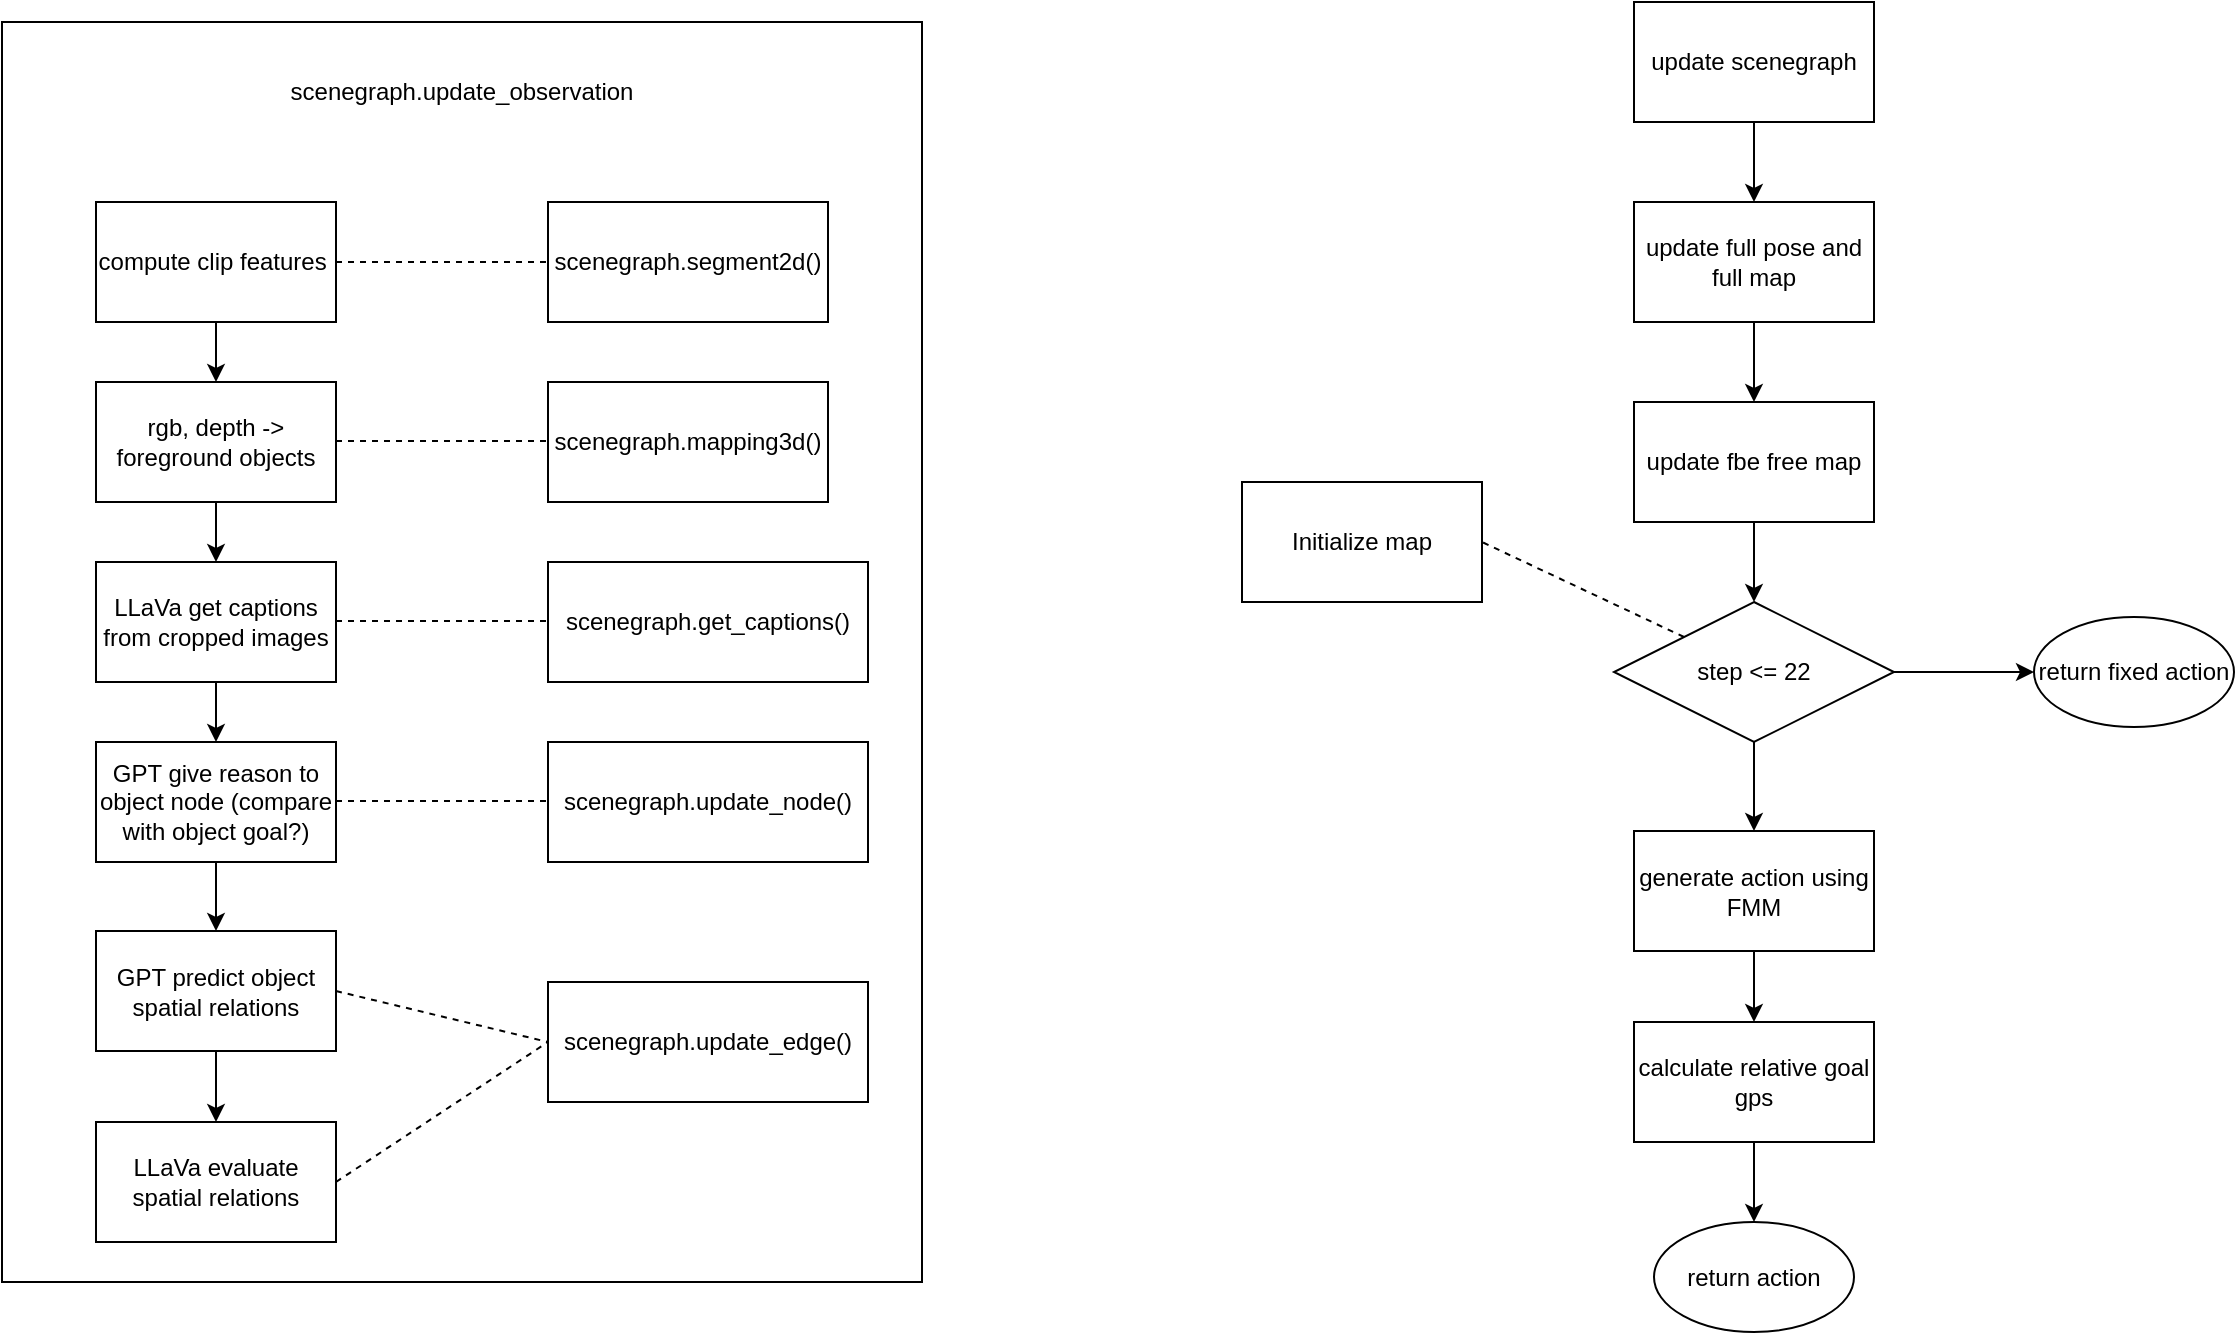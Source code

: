 <mxfile version="24.8.6" pages="2">
  <diagram name="第 1 页" id="Q37BRtHb7RQcTQTvRNCW">
    <mxGraphModel dx="1539" dy="779" grid="1" gridSize="10" guides="1" tooltips="1" connect="1" arrows="1" fold="1" page="1" pageScale="1" pageWidth="827" pageHeight="1169" math="0" shadow="0">
      <root>
        <mxCell id="0" />
        <mxCell id="1" parent="0" />
        <mxCell id="Xm7mXiue-Rnw6-xq1dQy-29" value="" style="group" vertex="1" connectable="0" parent="1">
          <mxGeometry x="-80" y="70" width="460" height="630" as="geometry" />
        </mxCell>
        <mxCell id="Xm7mXiue-Rnw6-xq1dQy-27" value="" style="rounded=0;whiteSpace=wrap;html=1;" vertex="1" parent="Xm7mXiue-Rnw6-xq1dQy-29">
          <mxGeometry width="460" height="630" as="geometry" />
        </mxCell>
        <mxCell id="Xm7mXiue-Rnw6-xq1dQy-9" style="edgeStyle=orthogonalEdgeStyle;rounded=0;orthogonalLoop=1;jettySize=auto;html=1;exitX=0.5;exitY=1;exitDx=0;exitDy=0;entryX=0.5;entryY=0;entryDx=0;entryDy=0;" edge="1" parent="Xm7mXiue-Rnw6-xq1dQy-29" source="Xm7mXiue-Rnw6-xq1dQy-1" target="Xm7mXiue-Rnw6-xq1dQy-2">
          <mxGeometry relative="1" as="geometry" />
        </mxCell>
        <mxCell id="Xm7mXiue-Rnw6-xq1dQy-1" value="LLaVa get captions&lt;div&gt;from cropped images&lt;/div&gt;" style="rounded=0;whiteSpace=wrap;html=1;" vertex="1" parent="Xm7mXiue-Rnw6-xq1dQy-29">
          <mxGeometry x="47" y="270" width="120" height="60" as="geometry" />
        </mxCell>
        <mxCell id="Xm7mXiue-Rnw6-xq1dQy-10" style="edgeStyle=orthogonalEdgeStyle;rounded=0;orthogonalLoop=1;jettySize=auto;html=1;exitX=0.5;exitY=1;exitDx=0;exitDy=0;" edge="1" parent="Xm7mXiue-Rnw6-xq1dQy-29" source="Xm7mXiue-Rnw6-xq1dQy-2" target="Xm7mXiue-Rnw6-xq1dQy-3">
          <mxGeometry relative="1" as="geometry" />
        </mxCell>
        <mxCell id="Xm7mXiue-Rnw6-xq1dQy-2" value="GPT give reason to object node (compare with object goal?)" style="rounded=0;whiteSpace=wrap;html=1;" vertex="1" parent="Xm7mXiue-Rnw6-xq1dQy-29">
          <mxGeometry x="47" y="360" width="120" height="60" as="geometry" />
        </mxCell>
        <mxCell id="Xm7mXiue-Rnw6-xq1dQy-11" style="edgeStyle=orthogonalEdgeStyle;rounded=0;orthogonalLoop=1;jettySize=auto;html=1;exitX=0.5;exitY=1;exitDx=0;exitDy=0;entryX=0.5;entryY=0;entryDx=0;entryDy=0;" edge="1" parent="Xm7mXiue-Rnw6-xq1dQy-29" source="Xm7mXiue-Rnw6-xq1dQy-3" target="Xm7mXiue-Rnw6-xq1dQy-4">
          <mxGeometry relative="1" as="geometry" />
        </mxCell>
        <mxCell id="Xm7mXiue-Rnw6-xq1dQy-3" value="GPT predict object spatial relations" style="rounded=0;whiteSpace=wrap;html=1;" vertex="1" parent="Xm7mXiue-Rnw6-xq1dQy-29">
          <mxGeometry x="47" y="454.5" width="120" height="60" as="geometry" />
        </mxCell>
        <mxCell id="Xm7mXiue-Rnw6-xq1dQy-4" value="LLaVa evaluate spatial relations" style="rounded=0;whiteSpace=wrap;html=1;" vertex="1" parent="Xm7mXiue-Rnw6-xq1dQy-29">
          <mxGeometry x="47" y="550" width="120" height="60" as="geometry" />
        </mxCell>
        <mxCell id="Xm7mXiue-Rnw6-xq1dQy-8" style="edgeStyle=orthogonalEdgeStyle;rounded=0;orthogonalLoop=1;jettySize=auto;html=1;exitX=0.5;exitY=1;exitDx=0;exitDy=0;entryX=0.5;entryY=0;entryDx=0;entryDy=0;" edge="1" parent="Xm7mXiue-Rnw6-xq1dQy-29" source="Xm7mXiue-Rnw6-xq1dQy-5" target="Xm7mXiue-Rnw6-xq1dQy-1">
          <mxGeometry relative="1" as="geometry" />
        </mxCell>
        <mxCell id="Xm7mXiue-Rnw6-xq1dQy-5" value="rgb, depth -&amp;gt; foreground objects" style="rounded=0;whiteSpace=wrap;html=1;" vertex="1" parent="Xm7mXiue-Rnw6-xq1dQy-29">
          <mxGeometry x="47" y="180" width="120" height="60" as="geometry" />
        </mxCell>
        <mxCell id="Xm7mXiue-Rnw6-xq1dQy-7" style="edgeStyle=orthogonalEdgeStyle;rounded=0;orthogonalLoop=1;jettySize=auto;html=1;exitX=0.5;exitY=1;exitDx=0;exitDy=0;entryX=0.5;entryY=0;entryDx=0;entryDy=0;" edge="1" parent="Xm7mXiue-Rnw6-xq1dQy-29" source="Xm7mXiue-Rnw6-xq1dQy-6" target="Xm7mXiue-Rnw6-xq1dQy-5">
          <mxGeometry relative="1" as="geometry" />
        </mxCell>
        <mxCell id="Xm7mXiue-Rnw6-xq1dQy-6" value="compute clip features&amp;nbsp;" style="rounded=0;whiteSpace=wrap;html=1;" vertex="1" parent="Xm7mXiue-Rnw6-xq1dQy-29">
          <mxGeometry x="47" y="90" width="120" height="60" as="geometry" />
        </mxCell>
        <mxCell id="Xm7mXiue-Rnw6-xq1dQy-12" value="scenegraph.segment2d()" style="rounded=0;whiteSpace=wrap;html=1;" vertex="1" parent="Xm7mXiue-Rnw6-xq1dQy-29">
          <mxGeometry x="273" y="90" width="140" height="60" as="geometry" />
        </mxCell>
        <mxCell id="Xm7mXiue-Rnw6-xq1dQy-15" value="" style="endArrow=none;html=1;rounded=0;entryX=0;entryY=0.5;entryDx=0;entryDy=0;exitX=1;exitY=0.5;exitDx=0;exitDy=0;dashed=1;" edge="1" parent="Xm7mXiue-Rnw6-xq1dQy-29" source="Xm7mXiue-Rnw6-xq1dQy-6" target="Xm7mXiue-Rnw6-xq1dQy-12">
          <mxGeometry width="50" height="50" relative="1" as="geometry">
            <mxPoint x="183" y="300" as="sourcePoint" />
            <mxPoint x="233" y="250" as="targetPoint" />
          </mxGeometry>
        </mxCell>
        <mxCell id="Xm7mXiue-Rnw6-xq1dQy-17" value="scenegraph.mapping3d()" style="rounded=0;whiteSpace=wrap;html=1;" vertex="1" parent="Xm7mXiue-Rnw6-xq1dQy-29">
          <mxGeometry x="273" y="180" width="140" height="60" as="geometry" />
        </mxCell>
        <mxCell id="Xm7mXiue-Rnw6-xq1dQy-18" value="" style="endArrow=none;html=1;rounded=0;entryX=0;entryY=0.5;entryDx=0;entryDy=0;exitX=1;exitY=0.5;exitDx=0;exitDy=0;dashed=1;" edge="1" parent="Xm7mXiue-Rnw6-xq1dQy-29">
          <mxGeometry width="50" height="50" relative="1" as="geometry">
            <mxPoint x="167" y="209.5" as="sourcePoint" />
            <mxPoint x="273" y="209.5" as="targetPoint" />
          </mxGeometry>
        </mxCell>
        <mxCell id="Xm7mXiue-Rnw6-xq1dQy-19" value="scenegraph.get_captions()" style="rounded=0;whiteSpace=wrap;html=1;" vertex="1" parent="Xm7mXiue-Rnw6-xq1dQy-29">
          <mxGeometry x="273" y="270" width="160" height="60" as="geometry" />
        </mxCell>
        <mxCell id="Xm7mXiue-Rnw6-xq1dQy-20" value="" style="endArrow=none;html=1;rounded=0;entryX=0;entryY=0.5;entryDx=0;entryDy=0;exitX=1;exitY=0.5;exitDx=0;exitDy=0;dashed=1;" edge="1" parent="Xm7mXiue-Rnw6-xq1dQy-29">
          <mxGeometry width="50" height="50" relative="1" as="geometry">
            <mxPoint x="167" y="299.5" as="sourcePoint" />
            <mxPoint x="273" y="299.5" as="targetPoint" />
          </mxGeometry>
        </mxCell>
        <mxCell id="Xm7mXiue-Rnw6-xq1dQy-21" value="scenegraph.update_node()" style="rounded=0;whiteSpace=wrap;html=1;" vertex="1" parent="Xm7mXiue-Rnw6-xq1dQy-29">
          <mxGeometry x="273" y="360" width="160" height="60" as="geometry" />
        </mxCell>
        <mxCell id="Xm7mXiue-Rnw6-xq1dQy-22" value="" style="endArrow=none;html=1;rounded=0;entryX=0;entryY=0.5;entryDx=0;entryDy=0;exitX=1;exitY=0.5;exitDx=0;exitDy=0;dashed=1;" edge="1" parent="Xm7mXiue-Rnw6-xq1dQy-29">
          <mxGeometry width="50" height="50" relative="1" as="geometry">
            <mxPoint x="167" y="389.5" as="sourcePoint" />
            <mxPoint x="273" y="389.5" as="targetPoint" />
          </mxGeometry>
        </mxCell>
        <mxCell id="Xm7mXiue-Rnw6-xq1dQy-23" value="scenegraph.update_edge()" style="rounded=0;whiteSpace=wrap;html=1;" vertex="1" parent="Xm7mXiue-Rnw6-xq1dQy-29">
          <mxGeometry x="273" y="480" width="160" height="60" as="geometry" />
        </mxCell>
        <mxCell id="Xm7mXiue-Rnw6-xq1dQy-24" value="" style="endArrow=none;html=1;rounded=0;entryX=0;entryY=0.5;entryDx=0;entryDy=0;exitX=1;exitY=0.5;exitDx=0;exitDy=0;dashed=1;" edge="1" parent="Xm7mXiue-Rnw6-xq1dQy-29" source="Xm7mXiue-Rnw6-xq1dQy-3" target="Xm7mXiue-Rnw6-xq1dQy-23">
          <mxGeometry width="50" height="50" relative="1" as="geometry">
            <mxPoint x="177" y="399.5" as="sourcePoint" />
            <mxPoint x="283" y="399.5" as="targetPoint" />
          </mxGeometry>
        </mxCell>
        <mxCell id="Xm7mXiue-Rnw6-xq1dQy-25" value="" style="endArrow=none;html=1;rounded=0;entryX=0;entryY=0.5;entryDx=0;entryDy=0;exitX=1;exitY=0.5;exitDx=0;exitDy=0;dashed=1;" edge="1" parent="Xm7mXiue-Rnw6-xq1dQy-29" source="Xm7mXiue-Rnw6-xq1dQy-4" target="Xm7mXiue-Rnw6-xq1dQy-23">
          <mxGeometry width="50" height="50" relative="1" as="geometry">
            <mxPoint x="187" y="409.5" as="sourcePoint" />
            <mxPoint x="293" y="409.5" as="targetPoint" />
          </mxGeometry>
        </mxCell>
        <mxCell id="Xm7mXiue-Rnw6-xq1dQy-28" value="scenegraph.update_observation" style="text;html=1;align=center;verticalAlign=middle;whiteSpace=wrap;rounded=0;" vertex="1" parent="Xm7mXiue-Rnw6-xq1dQy-29">
          <mxGeometry x="200" y="20" width="60" height="30" as="geometry" />
        </mxCell>
        <mxCell id="Xm7mXiue-Rnw6-xq1dQy-33" style="edgeStyle=orthogonalEdgeStyle;rounded=0;orthogonalLoop=1;jettySize=auto;html=1;exitX=0.5;exitY=1;exitDx=0;exitDy=0;entryX=0.5;entryY=0;entryDx=0;entryDy=0;" edge="1" parent="1" source="Xm7mXiue-Rnw6-xq1dQy-30" target="Xm7mXiue-Rnw6-xq1dQy-31">
          <mxGeometry relative="1" as="geometry" />
        </mxCell>
        <mxCell id="Xm7mXiue-Rnw6-xq1dQy-30" value="update scenegraph" style="rounded=0;whiteSpace=wrap;html=1;" vertex="1" parent="1">
          <mxGeometry x="736" y="60" width="120" height="60" as="geometry" />
        </mxCell>
        <mxCell id="Xm7mXiue-Rnw6-xq1dQy-34" style="edgeStyle=orthogonalEdgeStyle;rounded=0;orthogonalLoop=1;jettySize=auto;html=1;exitX=0.5;exitY=1;exitDx=0;exitDy=0;entryX=0.5;entryY=0;entryDx=0;entryDy=0;" edge="1" parent="1" source="Xm7mXiue-Rnw6-xq1dQy-31" target="Xm7mXiue-Rnw6-xq1dQy-32">
          <mxGeometry relative="1" as="geometry" />
        </mxCell>
        <mxCell id="Xm7mXiue-Rnw6-xq1dQy-31" value="update full pose and full map" style="rounded=0;whiteSpace=wrap;html=1;" vertex="1" parent="1">
          <mxGeometry x="736" y="160" width="120" height="60" as="geometry" />
        </mxCell>
        <mxCell id="Xm7mXiue-Rnw6-xq1dQy-36" style="edgeStyle=orthogonalEdgeStyle;rounded=0;orthogonalLoop=1;jettySize=auto;html=1;exitX=0.5;exitY=1;exitDx=0;exitDy=0;entryX=0.5;entryY=0;entryDx=0;entryDy=0;" edge="1" parent="1" source="Xm7mXiue-Rnw6-xq1dQy-32" target="Xm7mXiue-Rnw6-xq1dQy-35">
          <mxGeometry relative="1" as="geometry" />
        </mxCell>
        <mxCell id="Xm7mXiue-Rnw6-xq1dQy-32" value="update fbe free map" style="rounded=0;whiteSpace=wrap;html=1;" vertex="1" parent="1">
          <mxGeometry x="736" y="260" width="120" height="60" as="geometry" />
        </mxCell>
        <mxCell id="Xm7mXiue-Rnw6-xq1dQy-38" style="edgeStyle=orthogonalEdgeStyle;rounded=0;orthogonalLoop=1;jettySize=auto;html=1;exitX=1;exitY=0.5;exitDx=0;exitDy=0;entryX=0;entryY=0.5;entryDx=0;entryDy=0;" edge="1" parent="1" source="Xm7mXiue-Rnw6-xq1dQy-35" target="Xm7mXiue-Rnw6-xq1dQy-37">
          <mxGeometry relative="1" as="geometry" />
        </mxCell>
        <mxCell id="Xm7mXiue-Rnw6-xq1dQy-40" style="edgeStyle=orthogonalEdgeStyle;rounded=0;orthogonalLoop=1;jettySize=auto;html=1;exitX=0.5;exitY=1;exitDx=0;exitDy=0;entryX=0.5;entryY=0;entryDx=0;entryDy=0;" edge="1" parent="1" source="Xm7mXiue-Rnw6-xq1dQy-35" target="Xm7mXiue-Rnw6-xq1dQy-39">
          <mxGeometry relative="1" as="geometry" />
        </mxCell>
        <mxCell id="Xm7mXiue-Rnw6-xq1dQy-35" value="step &amp;lt;= 22" style="rhombus;whiteSpace=wrap;html=1;" vertex="1" parent="1">
          <mxGeometry x="726" y="360" width="140" height="70" as="geometry" />
        </mxCell>
        <mxCell id="Xm7mXiue-Rnw6-xq1dQy-37" value="return fixed action" style="ellipse;whiteSpace=wrap;html=1;" vertex="1" parent="1">
          <mxGeometry x="936" y="367.5" width="100" height="55" as="geometry" />
        </mxCell>
        <mxCell id="Xm7mXiue-Rnw6-xq1dQy-42" style="edgeStyle=orthogonalEdgeStyle;rounded=0;orthogonalLoop=1;jettySize=auto;html=1;exitX=0.5;exitY=1;exitDx=0;exitDy=0;" edge="1" parent="1" source="Xm7mXiue-Rnw6-xq1dQy-39" target="Xm7mXiue-Rnw6-xq1dQy-41">
          <mxGeometry relative="1" as="geometry" />
        </mxCell>
        <mxCell id="Xm7mXiue-Rnw6-xq1dQy-39" value="generate action using FMM" style="rounded=0;whiteSpace=wrap;html=1;" vertex="1" parent="1">
          <mxGeometry x="736" y="474.5" width="120" height="60" as="geometry" />
        </mxCell>
        <mxCell id="Xm7mXiue-Rnw6-xq1dQy-44" style="edgeStyle=orthogonalEdgeStyle;rounded=0;orthogonalLoop=1;jettySize=auto;html=1;exitX=0.5;exitY=1;exitDx=0;exitDy=0;entryX=0.5;entryY=0;entryDx=0;entryDy=0;" edge="1" parent="1" source="Xm7mXiue-Rnw6-xq1dQy-41" target="Xm7mXiue-Rnw6-xq1dQy-43">
          <mxGeometry relative="1" as="geometry" />
        </mxCell>
        <mxCell id="Xm7mXiue-Rnw6-xq1dQy-41" value="calculate relative goal gps" style="rounded=0;whiteSpace=wrap;html=1;" vertex="1" parent="1">
          <mxGeometry x="736" y="570" width="120" height="60" as="geometry" />
        </mxCell>
        <mxCell id="Xm7mXiue-Rnw6-xq1dQy-43" value="return action" style="ellipse;whiteSpace=wrap;html=1;" vertex="1" parent="1">
          <mxGeometry x="746" y="670" width="100" height="55" as="geometry" />
        </mxCell>
        <mxCell id="Xm7mXiue-Rnw6-xq1dQy-45" value="Initialize map" style="rounded=0;whiteSpace=wrap;html=1;" vertex="1" parent="1">
          <mxGeometry x="540" y="300" width="120" height="60" as="geometry" />
        </mxCell>
        <mxCell id="Xm7mXiue-Rnw6-xq1dQy-46" value="" style="endArrow=none;html=1;rounded=0;entryX=1;entryY=0.5;entryDx=0;entryDy=0;exitX=0;exitY=0;exitDx=0;exitDy=0;dashed=1;" edge="1" parent="1" source="Xm7mXiue-Rnw6-xq1dQy-35" target="Xm7mXiue-Rnw6-xq1dQy-45">
          <mxGeometry width="50" height="50" relative="1" as="geometry">
            <mxPoint x="223" y="279.5" as="sourcePoint" />
            <mxPoint x="329" y="279.5" as="targetPoint" />
          </mxGeometry>
        </mxCell>
      </root>
    </mxGraphModel>
  </diagram>
  <diagram id="ZL4YP6wRt1kzZ0XTiyCG" name="第 2 页">
    <mxGraphModel dx="2261" dy="780" grid="1" gridSize="10" guides="1" tooltips="1" connect="1" arrows="1" fold="1" page="1" pageScale="1" pageWidth="827" pageHeight="1169" math="0" shadow="0">
      <root>
        <mxCell id="0" />
        <mxCell id="1" parent="0" />
        <mxCell id="fkO2J8DwlS9yNDz9YZp8-6" value="" style="group" vertex="1" connectable="0" parent="1">
          <mxGeometry x="-80" y="70" width="370" height="260" as="geometry" />
        </mxCell>
        <mxCell id="fkO2J8DwlS9yNDz9YZp8-1" value="" style="rounded=0;whiteSpace=wrap;html=1;" vertex="1" parent="fkO2J8DwlS9yNDz9YZp8-6">
          <mxGeometry width="370" height="260" as="geometry" />
        </mxCell>
        <mxCell id="fkO2J8DwlS9yNDz9YZp8-2" value="&lt;div&gt;obj1&lt;/div&gt;conf: x" style="rounded=0;whiteSpace=wrap;html=1;" vertex="1" parent="fkO2J8DwlS9yNDz9YZp8-6">
          <mxGeometry x="10" y="140" width="70" height="110" as="geometry" />
        </mxCell>
        <mxCell id="fkO2J8DwlS9yNDz9YZp8-4" value="&lt;div&gt;obj3&lt;/div&gt;conf: y" style="rounded=0;whiteSpace=wrap;html=1;" vertex="1" parent="fkO2J8DwlS9yNDz9YZp8-6">
          <mxGeometry x="290" y="75" width="70" height="55" as="geometry" />
        </mxCell>
        <mxCell id="fkO2J8DwlS9yNDz9YZp8-5" value="&lt;div&gt;obj2&lt;/div&gt;conf: z" style="rounded=0;whiteSpace=wrap;html=1;" vertex="1" parent="fkO2J8DwlS9yNDz9YZp8-6">
          <mxGeometry x="250" y="130" width="110" height="90" as="geometry" />
        </mxCell>
        <mxCell id="fkO2J8DwlS9yNDz9YZp8-7" value="" style="shape=flexArrow;endArrow=classic;html=1;rounded=0;" edge="1" parent="1">
          <mxGeometry width="50" height="50" relative="1" as="geometry">
            <mxPoint x="104.5" y="350" as="sourcePoint" />
            <mxPoint x="104.5" y="440" as="targetPoint" />
          </mxGeometry>
        </mxCell>
        <mxCell id="fkO2J8DwlS9yNDz9YZp8-8" value="&lt;div&gt;obj1&lt;/div&gt;conf: x" style="rounded=0;whiteSpace=wrap;html=1;" vertex="1" parent="1">
          <mxGeometry x="-60" y="470" width="70" height="110" as="geometry" />
        </mxCell>
        <mxCell id="fkO2J8DwlS9yNDz9YZp8-9" value="&lt;div&gt;obj2&lt;/div&gt;conf: z" style="rounded=0;whiteSpace=wrap;html=1;" vertex="1" parent="1">
          <mxGeometry x="50" y="480" width="110" height="90" as="geometry" />
        </mxCell>
        <mxCell id="fkO2J8DwlS9yNDz9YZp8-10" value="&lt;div&gt;obj3&lt;/div&gt;conf: y" style="rounded=0;whiteSpace=wrap;html=1;" vertex="1" parent="1">
          <mxGeometry x="200" y="490" width="70" height="55" as="geometry" />
        </mxCell>
        <mxCell id="fkO2J8DwlS9yNDz9YZp8-12" value="fore ground detection 1" style="rhombus;whiteSpace=wrap;html=1;" vertex="1" parent="1">
          <mxGeometry x="-65" y="630" width="80" height="80" as="geometry" />
        </mxCell>
        <mxCell id="fkO2J8DwlS9yNDz9YZp8-13" value="fore ground detection 2" style="rhombus;whiteSpace=wrap;html=1;" vertex="1" parent="1">
          <mxGeometry x="65" y="630" width="80" height="80" as="geometry" />
        </mxCell>
        <mxCell id="fkO2J8DwlS9yNDz9YZp8-14" value="fore ground detection 3" style="rhombus;whiteSpace=wrap;html=1;" vertex="1" parent="1">
          <mxGeometry x="190" y="630" width="80" height="80" as="geometry" />
        </mxCell>
        <mxCell id="fkO2J8DwlS9yNDz9YZp8-15" value="" style="shape=flexArrow;endArrow=classic;html=1;rounded=0;" edge="1" parent="1">
          <mxGeometry width="50" height="50" relative="1" as="geometry">
            <mxPoint x="104.5" y="770" as="sourcePoint" />
            <mxPoint x="104.5" y="860" as="targetPoint" />
          </mxGeometry>
        </mxCell>
        <mxCell id="fkO2J8DwlS9yNDz9YZp8-16" value="&lt;div&gt;AAA&lt;/div&gt;" style="rounded=0;whiteSpace=wrap;html=1;" vertex="1" parent="1">
          <mxGeometry x="-50" y="890" width="70" height="110" as="geometry" />
        </mxCell>
        <mxCell id="fkO2J8DwlS9yNDz9YZp8-17" value="&lt;div&gt;BBB&lt;/div&gt;" style="rounded=0;whiteSpace=wrap;html=1;" vertex="1" parent="1">
          <mxGeometry x="60" y="900" width="110" height="90" as="geometry" />
        </mxCell>
        <mxCell id="fkO2J8DwlS9yNDz9YZp8-18" value="&lt;div&gt;CCC&lt;/div&gt;" style="rounded=0;whiteSpace=wrap;html=1;" vertex="1" parent="1">
          <mxGeometry x="210" y="910" width="70" height="55" as="geometry" />
        </mxCell>
        <mxCell id="fkO2J8DwlS9yNDz9YZp8-19" value="scenegraph.segment2d" style="text;html=1;align=center;verticalAlign=middle;whiteSpace=wrap;rounded=0;" vertex="1" parent="1">
          <mxGeometry x="-55" y="20" width="60" height="30" as="geometry" />
        </mxCell>
        <mxCell id="fkO2J8DwlS9yNDz9YZp8-20" value="scenegraph.mapping3d" style="text;html=1;align=center;verticalAlign=middle;whiteSpace=wrap;rounded=0;" vertex="1" parent="1">
          <mxGeometry x="-40" y="420" width="60" height="30" as="geometry" />
        </mxCell>
        <mxCell id="fkO2J8DwlS9yNDz9YZp8-21" value="scenegraph.get_caption&lt;div&gt;&lt;br&gt;&lt;/div&gt;" style="text;html=1;align=center;verticalAlign=middle;whiteSpace=wrap;rounded=0;" vertex="1" parent="1">
          <mxGeometry x="-40" y="850" width="60" height="30" as="geometry" />
        </mxCell>
        <mxCell id="fkO2J8DwlS9yNDz9YZp8-22" value="" style="shape=flexArrow;endArrow=classic;html=1;rounded=0;" edge="1" parent="1">
          <mxGeometry width="50" height="50" relative="1" as="geometry">
            <mxPoint x="330" y="930" as="sourcePoint" />
            <mxPoint x="440" y="930" as="targetPoint" />
          </mxGeometry>
        </mxCell>
        <mxCell id="fkO2J8DwlS9yNDz9YZp8-23" value="AAA&lt;div&gt;room1&lt;/div&gt;" style="ellipse;whiteSpace=wrap;html=1;aspect=fixed;" vertex="1" parent="1">
          <mxGeometry x="510" y="860" width="80" height="80" as="geometry" />
        </mxCell>
        <mxCell id="fkO2J8DwlS9yNDz9YZp8-24" value="BBB&lt;div&gt;room1&lt;/div&gt;" style="ellipse;whiteSpace=wrap;html=1;aspect=fixed;" vertex="1" parent="1">
          <mxGeometry x="630" y="860" width="80" height="80" as="geometry" />
        </mxCell>
        <mxCell id="fkO2J8DwlS9yNDz9YZp8-25" value="CCC&lt;div&gt;room1&lt;/div&gt;" style="ellipse;whiteSpace=wrap;html=1;aspect=fixed;" vertex="1" parent="1">
          <mxGeometry x="760" y="860" width="80" height="80" as="geometry" />
        </mxCell>
        <mxCell id="fkO2J8DwlS9yNDz9YZp8-26" value="" style="shape=flexArrow;endArrow=classic;html=1;rounded=0;" edge="1" parent="1">
          <mxGeometry width="50" height="50" relative="1" as="geometry">
            <mxPoint x="669.5" y="820" as="sourcePoint" />
            <mxPoint x="669.5" y="720" as="targetPoint" />
          </mxGeometry>
        </mxCell>
        <mxCell id="fkO2J8DwlS9yNDz9YZp8-45" style="rounded=0;orthogonalLoop=1;jettySize=auto;html=1;exitX=0.5;exitY=0;exitDx=0;exitDy=0;entryX=0;entryY=1;entryDx=0;entryDy=0;" edge="1" parent="1" source="fkO2J8DwlS9yNDz9YZp8-27" target="fkO2J8DwlS9yNDz9YZp8-28">
          <mxGeometry relative="1" as="geometry" />
        </mxCell>
        <mxCell id="fkO2J8DwlS9yNDz9YZp8-46" style="edgeStyle=orthogonalEdgeStyle;rounded=0;orthogonalLoop=1;jettySize=auto;html=1;exitX=1;exitY=0.5;exitDx=0;exitDy=0;" edge="1" parent="1" source="fkO2J8DwlS9yNDz9YZp8-27" target="fkO2J8DwlS9yNDz9YZp8-29">
          <mxGeometry relative="1" as="geometry" />
        </mxCell>
        <mxCell id="fkO2J8DwlS9yNDz9YZp8-27" value="AAA&lt;div&gt;room1&lt;/div&gt;" style="ellipse;whiteSpace=wrap;html=1;aspect=fixed;" vertex="1" parent="1">
          <mxGeometry x="540" y="610" width="80" height="80" as="geometry" />
        </mxCell>
        <mxCell id="fkO2J8DwlS9yNDz9YZp8-47" style="rounded=0;orthogonalLoop=1;jettySize=auto;html=1;exitX=1;exitY=1;exitDx=0;exitDy=0;entryX=0;entryY=0;entryDx=0;entryDy=0;" edge="1" parent="1" source="fkO2J8DwlS9yNDz9YZp8-28" target="fkO2J8DwlS9yNDz9YZp8-29">
          <mxGeometry relative="1" as="geometry" />
        </mxCell>
        <mxCell id="fkO2J8DwlS9yNDz9YZp8-28" value="BBB&lt;div&gt;room1&lt;/div&gt;" style="ellipse;whiteSpace=wrap;html=1;aspect=fixed;" vertex="1" parent="1">
          <mxGeometry x="630" y="480" width="80" height="80" as="geometry" />
        </mxCell>
        <mxCell id="fkO2J8DwlS9yNDz9YZp8-29" value="CCC&lt;div&gt;room1&lt;/div&gt;" style="ellipse;whiteSpace=wrap;html=1;aspect=fixed;" vertex="1" parent="1">
          <mxGeometry x="720" y="610" width="80" height="80" as="geometry" />
        </mxCell>
        <mxCell id="fkO2J8DwlS9yNDz9YZp8-33" value="" style="endArrow=none;dashed=1;html=1;strokeWidth=2;rounded=0;" edge="1" parent="1">
          <mxGeometry width="50" height="50" relative="1" as="geometry">
            <mxPoint x="-100" y="669.5" as="sourcePoint" />
            <mxPoint x="-230" y="669.5" as="targetPoint" />
          </mxGeometry>
        </mxCell>
        <mxCell id="fkO2J8DwlS9yNDz9YZp8-34" value="Will merge with the previous detection" style="text;html=1;align=center;verticalAlign=middle;whiteSpace=wrap;rounded=0;" vertex="1" parent="1">
          <mxGeometry x="-300" y="650" width="60" height="30" as="geometry" />
        </mxCell>
        <mxCell id="fkO2J8DwlS9yNDz9YZp8-35" value="" style="shape=flexArrow;endArrow=classic;html=1;rounded=0;" edge="1" parent="1">
          <mxGeometry width="50" height="50" relative="1" as="geometry">
            <mxPoint x="669.5" y="420" as="sourcePoint" />
            <mxPoint x="669.5" y="320" as="targetPoint" />
          </mxGeometry>
        </mxCell>
        <mxCell id="fkO2J8DwlS9yNDz9YZp8-36" value="AAA&lt;div&gt;room1&lt;/div&gt;" style="ellipse;whiteSpace=wrap;html=1;aspect=fixed;" vertex="1" parent="1">
          <mxGeometry x="550" y="200" width="80" height="80" as="geometry" />
        </mxCell>
        <mxCell id="fkO2J8DwlS9yNDz9YZp8-48" style="rounded=0;orthogonalLoop=1;jettySize=auto;html=1;exitX=1;exitY=1;exitDx=0;exitDy=0;entryX=0;entryY=0;entryDx=0;entryDy=0;" edge="1" parent="1" source="fkO2J8DwlS9yNDz9YZp8-37" target="fkO2J8DwlS9yNDz9YZp8-38">
          <mxGeometry relative="1" as="geometry" />
        </mxCell>
        <mxCell id="fkO2J8DwlS9yNDz9YZp8-37" value="BBB&lt;div&gt;room1&lt;/div&gt;" style="ellipse;whiteSpace=wrap;html=1;aspect=fixed;" vertex="1" parent="1">
          <mxGeometry x="640" y="70" width="80" height="80" as="geometry" />
        </mxCell>
        <mxCell id="fkO2J8DwlS9yNDz9YZp8-38" value="CCC&lt;div&gt;room1&lt;/div&gt;" style="ellipse;whiteSpace=wrap;html=1;aspect=fixed;" vertex="1" parent="1">
          <mxGeometry x="730" y="200" width="80" height="80" as="geometry" />
        </mxCell>
        <mxCell id="fkO2J8DwlS9yNDz9YZp8-42" value="next to" style="text;html=1;align=center;verticalAlign=middle;whiteSpace=wrap;rounded=0;" vertex="1" parent="1">
          <mxGeometry x="550" y="545" width="60" height="30" as="geometry" />
        </mxCell>
        <mxCell id="fkO2J8DwlS9yNDz9YZp8-43" value="next to" style="text;html=1;align=center;verticalAlign=middle;whiteSpace=wrap;rounded=0;" vertex="1" parent="1">
          <mxGeometry x="640" y="660" width="60" height="30" as="geometry" />
        </mxCell>
        <mxCell id="fkO2J8DwlS9yNDz9YZp8-44" value="above" style="text;html=1;align=center;verticalAlign=middle;whiteSpace=wrap;rounded=0;" vertex="1" parent="1">
          <mxGeometry x="720" y="550" width="60" height="30" as="geometry" />
        </mxCell>
        <mxCell id="fkO2J8DwlS9yNDz9YZp8-49" value="above" style="text;html=1;align=center;verticalAlign=middle;whiteSpace=wrap;rounded=0;" vertex="1" parent="1">
          <mxGeometry x="730" y="140" width="60" height="30" as="geometry" />
        </mxCell>
        <mxCell id="fkO2J8DwlS9yNDz9YZp8-50" value="scenegraph.update_node&lt;div&gt;&lt;br&gt;&lt;/div&gt;" style="text;html=1;align=center;verticalAlign=middle;whiteSpace=wrap;rounded=0;" vertex="1" parent="1">
          <mxGeometry x="500" y="820" width="60" height="30" as="geometry" />
        </mxCell>
        <mxCell id="fkO2J8DwlS9yNDz9YZp8-51" value="scenegraph.update_edge&lt;div&gt;&lt;br&gt;&lt;/div&gt;" style="text;html=1;align=center;verticalAlign=middle;whiteSpace=wrap;rounded=0;" vertex="1" parent="1">
          <mxGeometry x="510" y="50" width="60" height="30" as="geometry" />
        </mxCell>
      </root>
    </mxGraphModel>
  </diagram>
</mxfile>
